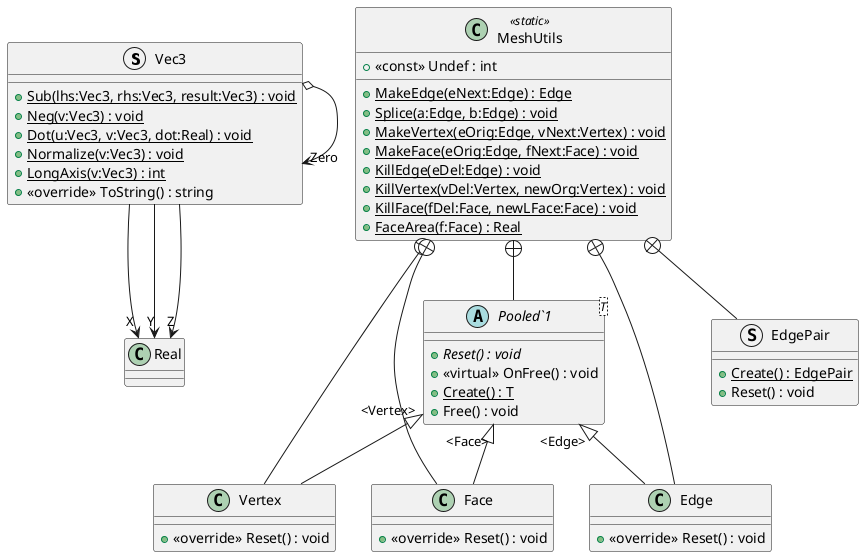 @startuml
struct Vec3 {
    + {static} Sub(lhs:Vec3, rhs:Vec3, result:Vec3) : void
    + {static} Neg(v:Vec3) : void
    + {static} Dot(u:Vec3, v:Vec3, dot:Real) : void
    + {static} Normalize(v:Vec3) : void
    + {static} LongAxis(v:Vec3) : int
    + <<override>> ToString() : string
}
class MeshUtils <<static>> {
    + <<const>> Undef : int
    + {static} MakeEdge(eNext:Edge) : Edge
    + {static} Splice(a:Edge, b:Edge) : void
    + {static} MakeVertex(eOrig:Edge, vNext:Vertex) : void
    + {static} MakeFace(eOrig:Edge, fNext:Face) : void
    + {static} KillEdge(eDel:Edge) : void
    + {static} KillVertex(vDel:Vertex, newOrg:Vertex) : void
    + {static} KillFace(fDel:Face, newLFace:Face) : void
    + {static} FaceArea(f:Face) : Real
}
abstract class "Pooled`1"<T> {
    + {abstract} Reset() : void
    + <<virtual>> OnFree() : void
    + {static} Create() : T
    + Free() : void
}
class Vertex {
    + <<override>> Reset() : void
}
class Face {
    + <<override>> Reset() : void
}
struct EdgePair {
    + {static} Create() : EdgePair
    + Reset() : void
}
class Edge {
    + <<override>> Reset() : void
}
Vec3 o-> "Zero" Vec3
Vec3 --> "X" Real
Vec3 --> "Y" Real
Vec3 --> "Z" Real
MeshUtils +-- "Pooled`1"
MeshUtils +-- Vertex
"Pooled`1" "<Vertex>" <|-- Vertex
MeshUtils +-- Face
"Pooled`1" "<Face>" <|-- Face
MeshUtils +-- EdgePair
MeshUtils +-- Edge
"Pooled`1" "<Edge>" <|-- Edge
@enduml
